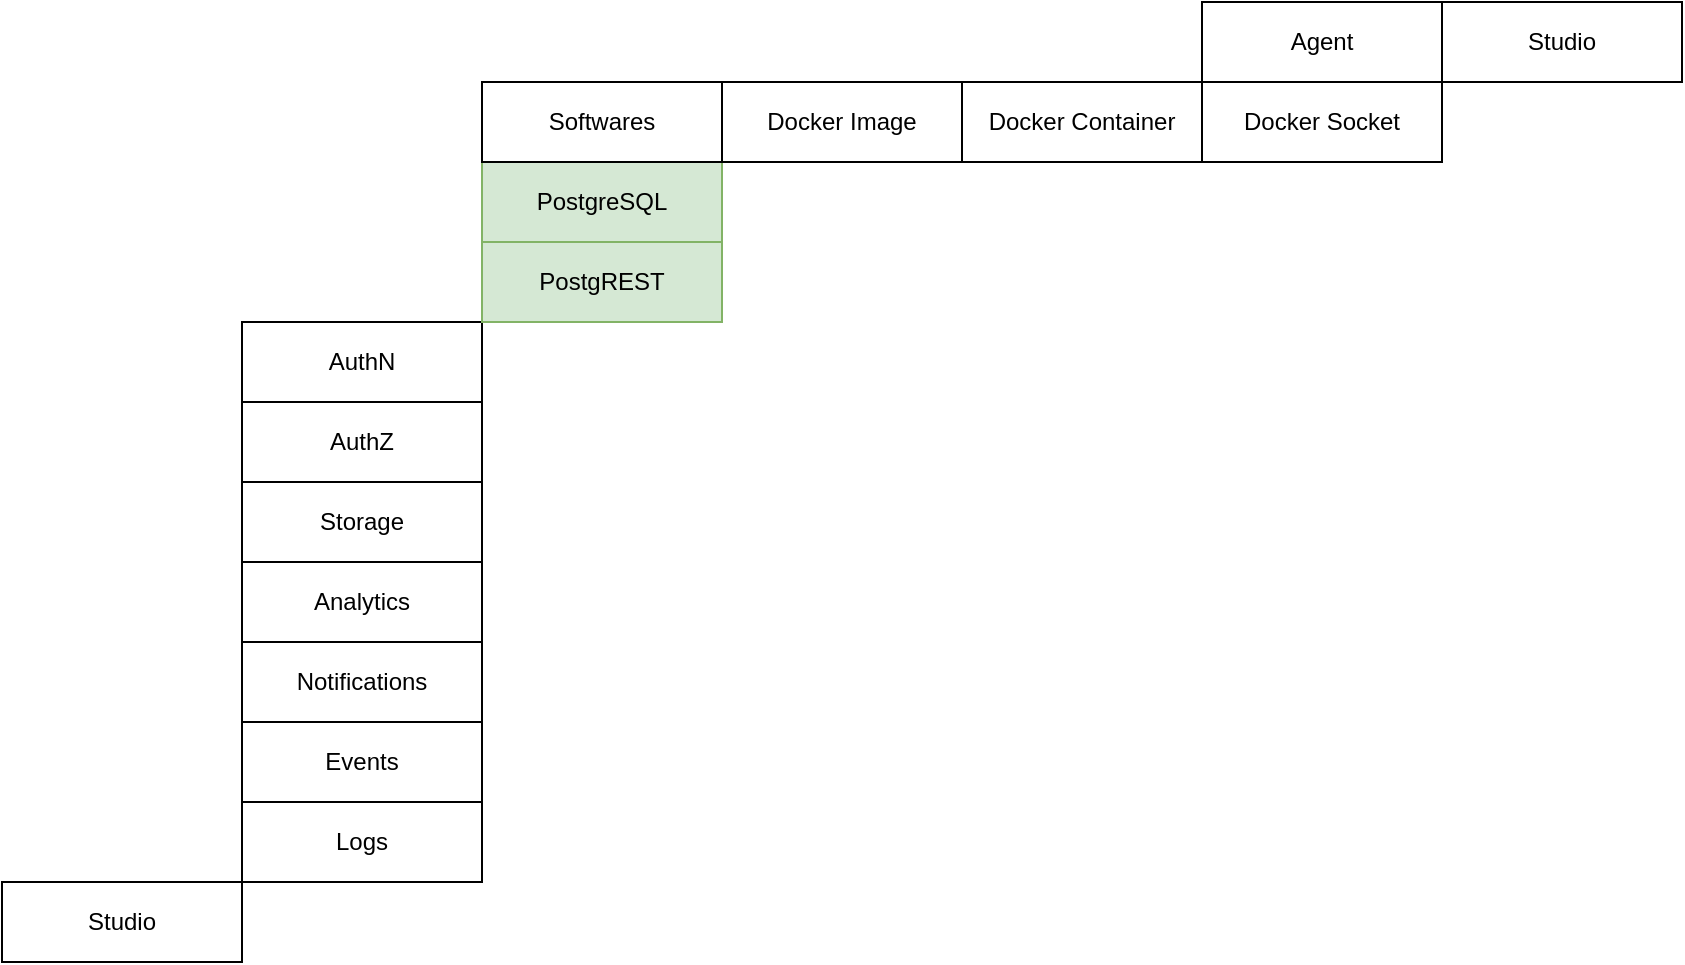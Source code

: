 <mxfile>
    <diagram id="EQl0ZV1IBUAq05MhxQN1" name="Page-1">
        <mxGraphModel dx="1166" dy="850" grid="1" gridSize="10" guides="1" tooltips="1" connect="1" arrows="1" fold="1" page="0" pageScale="1" pageWidth="850" pageHeight="1100" math="0" shadow="0">
            <root>
                <mxCell id="0"/>
                <mxCell id="1" parent="0"/>
                <mxCell id="2" value="AuthN" style="rounded=0;whiteSpace=wrap;html=1;" parent="1" vertex="1">
                    <mxGeometry x="-200" y="80" width="120" height="40" as="geometry"/>
                </mxCell>
                <mxCell id="3" value="PostgreSQL" style="rounded=0;whiteSpace=wrap;html=1;fillColor=#d5e8d4;strokeColor=#82b366;" vertex="1" parent="1">
                    <mxGeometry x="-80" width="120" height="40" as="geometry"/>
                </mxCell>
                <mxCell id="4" value="PostgREST" style="rounded=0;whiteSpace=wrap;html=1;fillColor=#d5e8d4;strokeColor=#82b366;" vertex="1" parent="1">
                    <mxGeometry x="-80" y="40" width="120" height="40" as="geometry"/>
                </mxCell>
                <mxCell id="5" value="AuthZ" style="rounded=0;whiteSpace=wrap;html=1;" vertex="1" parent="1">
                    <mxGeometry x="-200" y="120" width="120" height="40" as="geometry"/>
                </mxCell>
                <mxCell id="12" value="Agent" style="rounded=0;whiteSpace=wrap;html=1;" vertex="1" parent="1">
                    <mxGeometry x="280" y="-80" width="120" height="40" as="geometry"/>
                </mxCell>
                <mxCell id="13" value="Docker Socket" style="rounded=0;whiteSpace=wrap;html=1;" vertex="1" parent="1">
                    <mxGeometry x="280" y="-40" width="120" height="40" as="geometry"/>
                </mxCell>
                <mxCell id="15" value="Docker Image" style="rounded=0;whiteSpace=wrap;html=1;" vertex="1" parent="1">
                    <mxGeometry x="40" y="-40" width="120" height="40" as="geometry"/>
                </mxCell>
                <mxCell id="16" value="Docker Container" style="rounded=0;whiteSpace=wrap;html=1;" vertex="1" parent="1">
                    <mxGeometry x="160" y="-40" width="120" height="40" as="geometry"/>
                </mxCell>
                <mxCell id="18" value="Softwares" style="rounded=0;whiteSpace=wrap;html=1;" vertex="1" parent="1">
                    <mxGeometry x="-80" y="-40" width="120" height="40" as="geometry"/>
                </mxCell>
                <mxCell id="19" value="Studio" style="rounded=0;whiteSpace=wrap;html=1;" vertex="1" parent="1">
                    <mxGeometry x="400" y="-80" width="120" height="40" as="geometry"/>
                </mxCell>
                <mxCell id="20" value="Notifications" style="rounded=0;whiteSpace=wrap;html=1;" vertex="1" parent="1">
                    <mxGeometry x="-200" y="240" width="120" height="40" as="geometry"/>
                </mxCell>
                <mxCell id="21" value="Events" style="rounded=0;whiteSpace=wrap;html=1;" vertex="1" parent="1">
                    <mxGeometry x="-200" y="280" width="120" height="40" as="geometry"/>
                </mxCell>
                <mxCell id="24" value="Studio" style="rounded=0;whiteSpace=wrap;html=1;" vertex="1" parent="1">
                    <mxGeometry x="-320" y="360" width="120" height="40" as="geometry"/>
                </mxCell>
                <mxCell id="25" value="Storage" style="rounded=0;whiteSpace=wrap;html=1;" vertex="1" parent="1">
                    <mxGeometry x="-200" y="160" width="120" height="40" as="geometry"/>
                </mxCell>
                <mxCell id="26" value="Analytics" style="rounded=0;whiteSpace=wrap;html=1;" vertex="1" parent="1">
                    <mxGeometry x="-200" y="200" width="120" height="40" as="geometry"/>
                </mxCell>
                <mxCell id="28" value="Logs" style="rounded=0;whiteSpace=wrap;html=1;" vertex="1" parent="1">
                    <mxGeometry x="-200" y="320" width="120" height="40" as="geometry"/>
                </mxCell>
            </root>
        </mxGraphModel>
    </diagram>
</mxfile>